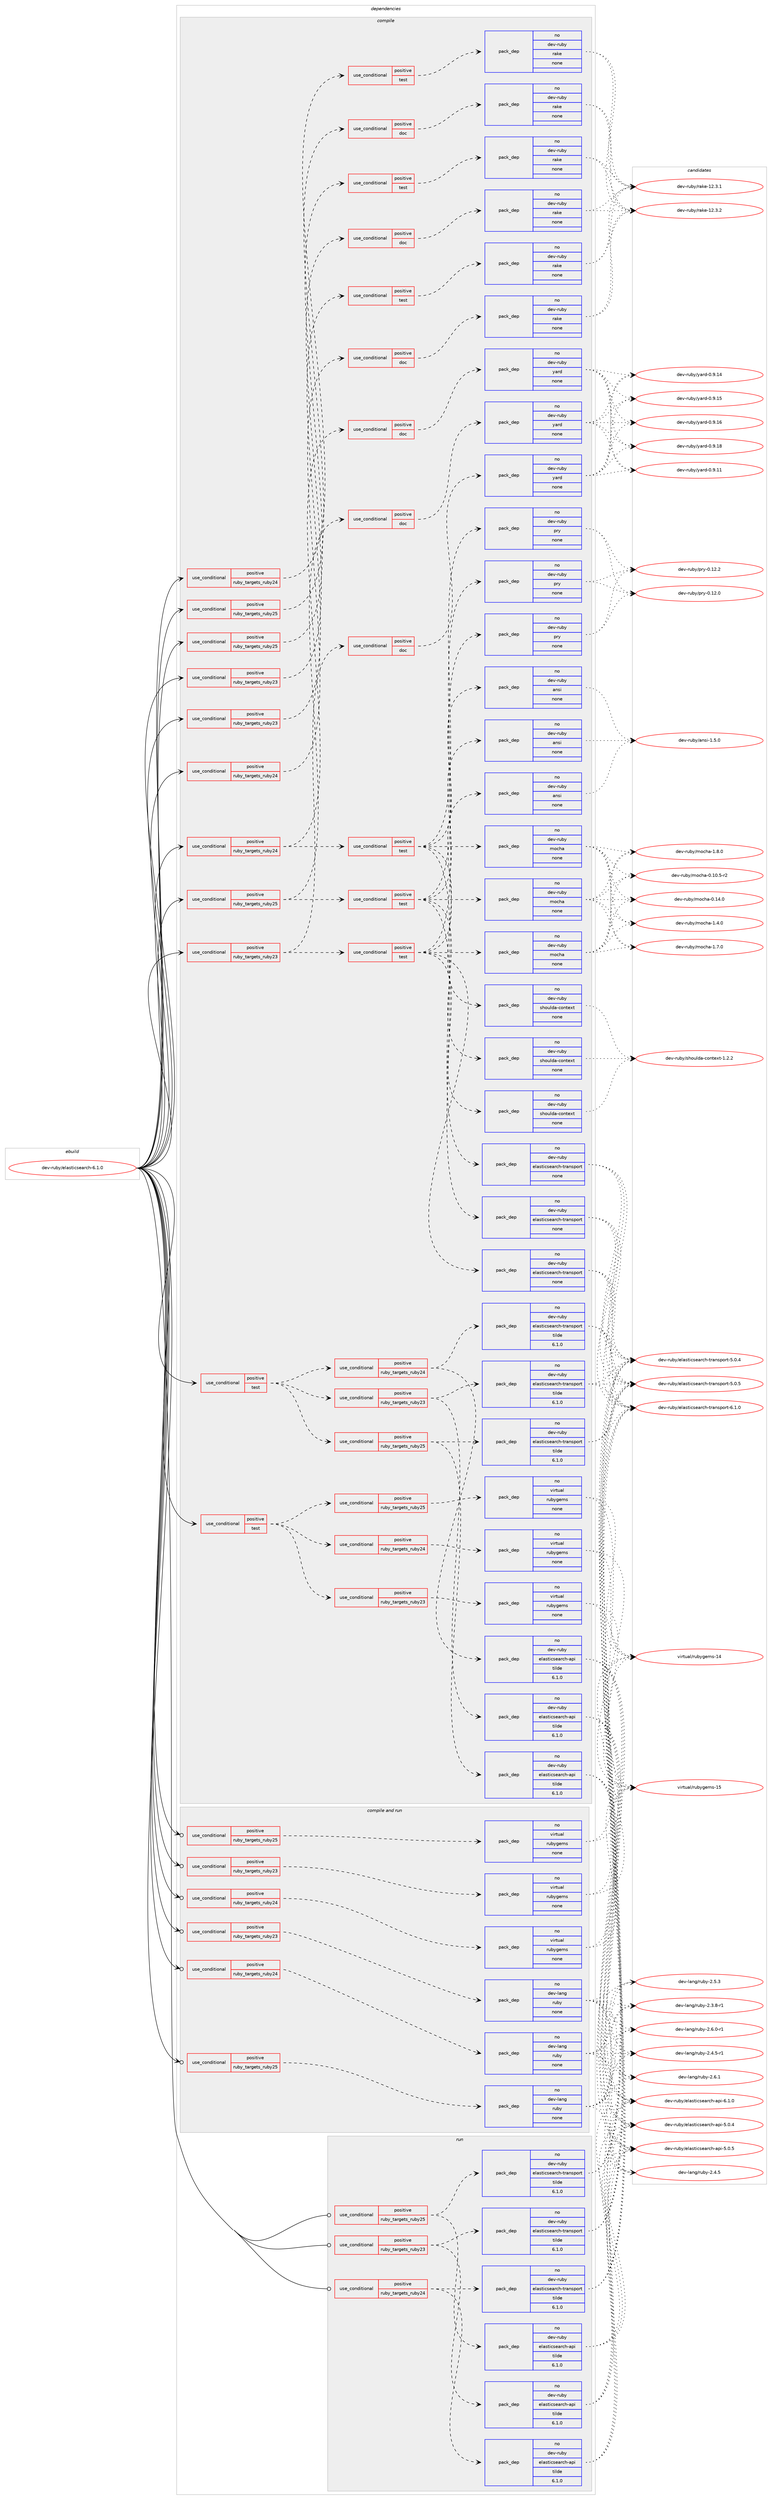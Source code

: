 digraph prolog {

# *************
# Graph options
# *************

newrank=true;
concentrate=true;
compound=true;
graph [rankdir=LR,fontname=Helvetica,fontsize=10,ranksep=1.5];#, ranksep=2.5, nodesep=0.2];
edge  [arrowhead=vee];
node  [fontname=Helvetica,fontsize=10];

# **********
# The ebuild
# **********

subgraph cluster_leftcol {
color=gray;
rank=same;
label=<<i>ebuild</i>>;
id [label="dev-ruby/elasticsearch-6.1.0", color=red, width=4, href="../dev-ruby/elasticsearch-6.1.0.svg"];
}

# ****************
# The dependencies
# ****************

subgraph cluster_midcol {
color=gray;
label=<<i>dependencies</i>>;
subgraph cluster_compile {
fillcolor="#eeeeee";
style=filled;
label=<<i>compile</i>>;
subgraph cond398785 {
dependency1491345 [label=<<TABLE BORDER="0" CELLBORDER="1" CELLSPACING="0" CELLPADDING="4"><TR><TD ROWSPAN="3" CELLPADDING="10">use_conditional</TD></TR><TR><TD>positive</TD></TR><TR><TD>ruby_targets_ruby23</TD></TR></TABLE>>, shape=none, color=red];
subgraph cond398786 {
dependency1491346 [label=<<TABLE BORDER="0" CELLBORDER="1" CELLSPACING="0" CELLPADDING="4"><TR><TD ROWSPAN="3" CELLPADDING="10">use_conditional</TD></TR><TR><TD>positive</TD></TR><TR><TD>doc</TD></TR></TABLE>>, shape=none, color=red];
subgraph pack1069116 {
dependency1491347 [label=<<TABLE BORDER="0" CELLBORDER="1" CELLSPACING="0" CELLPADDING="4" WIDTH="220"><TR><TD ROWSPAN="6" CELLPADDING="30">pack_dep</TD></TR><TR><TD WIDTH="110">no</TD></TR><TR><TD>dev-ruby</TD></TR><TR><TD>rake</TD></TR><TR><TD>none</TD></TR><TR><TD></TD></TR></TABLE>>, shape=none, color=blue];
}
dependency1491346:e -> dependency1491347:w [weight=20,style="dashed",arrowhead="vee"];
}
dependency1491345:e -> dependency1491346:w [weight=20,style="dashed",arrowhead="vee"];
}
id:e -> dependency1491345:w [weight=20,style="solid",arrowhead="vee"];
subgraph cond398787 {
dependency1491348 [label=<<TABLE BORDER="0" CELLBORDER="1" CELLSPACING="0" CELLPADDING="4"><TR><TD ROWSPAN="3" CELLPADDING="10">use_conditional</TD></TR><TR><TD>positive</TD></TR><TR><TD>ruby_targets_ruby23</TD></TR></TABLE>>, shape=none, color=red];
subgraph cond398788 {
dependency1491349 [label=<<TABLE BORDER="0" CELLBORDER="1" CELLSPACING="0" CELLPADDING="4"><TR><TD ROWSPAN="3" CELLPADDING="10">use_conditional</TD></TR><TR><TD>positive</TD></TR><TR><TD>doc</TD></TR></TABLE>>, shape=none, color=red];
subgraph pack1069117 {
dependency1491350 [label=<<TABLE BORDER="0" CELLBORDER="1" CELLSPACING="0" CELLPADDING="4" WIDTH="220"><TR><TD ROWSPAN="6" CELLPADDING="30">pack_dep</TD></TR><TR><TD WIDTH="110">no</TD></TR><TR><TD>dev-ruby</TD></TR><TR><TD>yard</TD></TR><TR><TD>none</TD></TR><TR><TD></TD></TR></TABLE>>, shape=none, color=blue];
}
dependency1491349:e -> dependency1491350:w [weight=20,style="dashed",arrowhead="vee"];
}
dependency1491348:e -> dependency1491349:w [weight=20,style="dashed",arrowhead="vee"];
subgraph cond398789 {
dependency1491351 [label=<<TABLE BORDER="0" CELLBORDER="1" CELLSPACING="0" CELLPADDING="4"><TR><TD ROWSPAN="3" CELLPADDING="10">use_conditional</TD></TR><TR><TD>positive</TD></TR><TR><TD>test</TD></TR></TABLE>>, shape=none, color=red];
subgraph pack1069118 {
dependency1491352 [label=<<TABLE BORDER="0" CELLBORDER="1" CELLSPACING="0" CELLPADDING="4" WIDTH="220"><TR><TD ROWSPAN="6" CELLPADDING="30">pack_dep</TD></TR><TR><TD WIDTH="110">no</TD></TR><TR><TD>dev-ruby</TD></TR><TR><TD>ansi</TD></TR><TR><TD>none</TD></TR><TR><TD></TD></TR></TABLE>>, shape=none, color=blue];
}
dependency1491351:e -> dependency1491352:w [weight=20,style="dashed",arrowhead="vee"];
subgraph pack1069119 {
dependency1491353 [label=<<TABLE BORDER="0" CELLBORDER="1" CELLSPACING="0" CELLPADDING="4" WIDTH="220"><TR><TD ROWSPAN="6" CELLPADDING="30">pack_dep</TD></TR><TR><TD WIDTH="110">no</TD></TR><TR><TD>dev-ruby</TD></TR><TR><TD>elasticsearch-transport</TD></TR><TR><TD>none</TD></TR><TR><TD></TD></TR></TABLE>>, shape=none, color=blue];
}
dependency1491351:e -> dependency1491353:w [weight=20,style="dashed",arrowhead="vee"];
subgraph pack1069120 {
dependency1491354 [label=<<TABLE BORDER="0" CELLBORDER="1" CELLSPACING="0" CELLPADDING="4" WIDTH="220"><TR><TD ROWSPAN="6" CELLPADDING="30">pack_dep</TD></TR><TR><TD WIDTH="110">no</TD></TR><TR><TD>dev-ruby</TD></TR><TR><TD>mocha</TD></TR><TR><TD>none</TD></TR><TR><TD></TD></TR></TABLE>>, shape=none, color=blue];
}
dependency1491351:e -> dependency1491354:w [weight=20,style="dashed",arrowhead="vee"];
subgraph pack1069121 {
dependency1491355 [label=<<TABLE BORDER="0" CELLBORDER="1" CELLSPACING="0" CELLPADDING="4" WIDTH="220"><TR><TD ROWSPAN="6" CELLPADDING="30">pack_dep</TD></TR><TR><TD WIDTH="110">no</TD></TR><TR><TD>dev-ruby</TD></TR><TR><TD>pry</TD></TR><TR><TD>none</TD></TR><TR><TD></TD></TR></TABLE>>, shape=none, color=blue];
}
dependency1491351:e -> dependency1491355:w [weight=20,style="dashed",arrowhead="vee"];
subgraph pack1069122 {
dependency1491356 [label=<<TABLE BORDER="0" CELLBORDER="1" CELLSPACING="0" CELLPADDING="4" WIDTH="220"><TR><TD ROWSPAN="6" CELLPADDING="30">pack_dep</TD></TR><TR><TD WIDTH="110">no</TD></TR><TR><TD>dev-ruby</TD></TR><TR><TD>shoulda-context</TD></TR><TR><TD>none</TD></TR><TR><TD></TD></TR></TABLE>>, shape=none, color=blue];
}
dependency1491351:e -> dependency1491356:w [weight=20,style="dashed",arrowhead="vee"];
}
dependency1491348:e -> dependency1491351:w [weight=20,style="dashed",arrowhead="vee"];
}
id:e -> dependency1491348:w [weight=20,style="solid",arrowhead="vee"];
subgraph cond398790 {
dependency1491357 [label=<<TABLE BORDER="0" CELLBORDER="1" CELLSPACING="0" CELLPADDING="4"><TR><TD ROWSPAN="3" CELLPADDING="10">use_conditional</TD></TR><TR><TD>positive</TD></TR><TR><TD>ruby_targets_ruby23</TD></TR></TABLE>>, shape=none, color=red];
subgraph cond398791 {
dependency1491358 [label=<<TABLE BORDER="0" CELLBORDER="1" CELLSPACING="0" CELLPADDING="4"><TR><TD ROWSPAN="3" CELLPADDING="10">use_conditional</TD></TR><TR><TD>positive</TD></TR><TR><TD>test</TD></TR></TABLE>>, shape=none, color=red];
subgraph pack1069123 {
dependency1491359 [label=<<TABLE BORDER="0" CELLBORDER="1" CELLSPACING="0" CELLPADDING="4" WIDTH="220"><TR><TD ROWSPAN="6" CELLPADDING="30">pack_dep</TD></TR><TR><TD WIDTH="110">no</TD></TR><TR><TD>dev-ruby</TD></TR><TR><TD>rake</TD></TR><TR><TD>none</TD></TR><TR><TD></TD></TR></TABLE>>, shape=none, color=blue];
}
dependency1491358:e -> dependency1491359:w [weight=20,style="dashed",arrowhead="vee"];
}
dependency1491357:e -> dependency1491358:w [weight=20,style="dashed",arrowhead="vee"];
}
id:e -> dependency1491357:w [weight=20,style="solid",arrowhead="vee"];
subgraph cond398792 {
dependency1491360 [label=<<TABLE BORDER="0" CELLBORDER="1" CELLSPACING="0" CELLPADDING="4"><TR><TD ROWSPAN="3" CELLPADDING="10">use_conditional</TD></TR><TR><TD>positive</TD></TR><TR><TD>ruby_targets_ruby24</TD></TR></TABLE>>, shape=none, color=red];
subgraph cond398793 {
dependency1491361 [label=<<TABLE BORDER="0" CELLBORDER="1" CELLSPACING="0" CELLPADDING="4"><TR><TD ROWSPAN="3" CELLPADDING="10">use_conditional</TD></TR><TR><TD>positive</TD></TR><TR><TD>doc</TD></TR></TABLE>>, shape=none, color=red];
subgraph pack1069124 {
dependency1491362 [label=<<TABLE BORDER="0" CELLBORDER="1" CELLSPACING="0" CELLPADDING="4" WIDTH="220"><TR><TD ROWSPAN="6" CELLPADDING="30">pack_dep</TD></TR><TR><TD WIDTH="110">no</TD></TR><TR><TD>dev-ruby</TD></TR><TR><TD>rake</TD></TR><TR><TD>none</TD></TR><TR><TD></TD></TR></TABLE>>, shape=none, color=blue];
}
dependency1491361:e -> dependency1491362:w [weight=20,style="dashed",arrowhead="vee"];
}
dependency1491360:e -> dependency1491361:w [weight=20,style="dashed",arrowhead="vee"];
}
id:e -> dependency1491360:w [weight=20,style="solid",arrowhead="vee"];
subgraph cond398794 {
dependency1491363 [label=<<TABLE BORDER="0" CELLBORDER="1" CELLSPACING="0" CELLPADDING="4"><TR><TD ROWSPAN="3" CELLPADDING="10">use_conditional</TD></TR><TR><TD>positive</TD></TR><TR><TD>ruby_targets_ruby24</TD></TR></TABLE>>, shape=none, color=red];
subgraph cond398795 {
dependency1491364 [label=<<TABLE BORDER="0" CELLBORDER="1" CELLSPACING="0" CELLPADDING="4"><TR><TD ROWSPAN="3" CELLPADDING="10">use_conditional</TD></TR><TR><TD>positive</TD></TR><TR><TD>doc</TD></TR></TABLE>>, shape=none, color=red];
subgraph pack1069125 {
dependency1491365 [label=<<TABLE BORDER="0" CELLBORDER="1" CELLSPACING="0" CELLPADDING="4" WIDTH="220"><TR><TD ROWSPAN="6" CELLPADDING="30">pack_dep</TD></TR><TR><TD WIDTH="110">no</TD></TR><TR><TD>dev-ruby</TD></TR><TR><TD>yard</TD></TR><TR><TD>none</TD></TR><TR><TD></TD></TR></TABLE>>, shape=none, color=blue];
}
dependency1491364:e -> dependency1491365:w [weight=20,style="dashed",arrowhead="vee"];
}
dependency1491363:e -> dependency1491364:w [weight=20,style="dashed",arrowhead="vee"];
subgraph cond398796 {
dependency1491366 [label=<<TABLE BORDER="0" CELLBORDER="1" CELLSPACING="0" CELLPADDING="4"><TR><TD ROWSPAN="3" CELLPADDING="10">use_conditional</TD></TR><TR><TD>positive</TD></TR><TR><TD>test</TD></TR></TABLE>>, shape=none, color=red];
subgraph pack1069126 {
dependency1491367 [label=<<TABLE BORDER="0" CELLBORDER="1" CELLSPACING="0" CELLPADDING="4" WIDTH="220"><TR><TD ROWSPAN="6" CELLPADDING="30">pack_dep</TD></TR><TR><TD WIDTH="110">no</TD></TR><TR><TD>dev-ruby</TD></TR><TR><TD>ansi</TD></TR><TR><TD>none</TD></TR><TR><TD></TD></TR></TABLE>>, shape=none, color=blue];
}
dependency1491366:e -> dependency1491367:w [weight=20,style="dashed",arrowhead="vee"];
subgraph pack1069127 {
dependency1491368 [label=<<TABLE BORDER="0" CELLBORDER="1" CELLSPACING="0" CELLPADDING="4" WIDTH="220"><TR><TD ROWSPAN="6" CELLPADDING="30">pack_dep</TD></TR><TR><TD WIDTH="110">no</TD></TR><TR><TD>dev-ruby</TD></TR><TR><TD>elasticsearch-transport</TD></TR><TR><TD>none</TD></TR><TR><TD></TD></TR></TABLE>>, shape=none, color=blue];
}
dependency1491366:e -> dependency1491368:w [weight=20,style="dashed",arrowhead="vee"];
subgraph pack1069128 {
dependency1491369 [label=<<TABLE BORDER="0" CELLBORDER="1" CELLSPACING="0" CELLPADDING="4" WIDTH="220"><TR><TD ROWSPAN="6" CELLPADDING="30">pack_dep</TD></TR><TR><TD WIDTH="110">no</TD></TR><TR><TD>dev-ruby</TD></TR><TR><TD>mocha</TD></TR><TR><TD>none</TD></TR><TR><TD></TD></TR></TABLE>>, shape=none, color=blue];
}
dependency1491366:e -> dependency1491369:w [weight=20,style="dashed",arrowhead="vee"];
subgraph pack1069129 {
dependency1491370 [label=<<TABLE BORDER="0" CELLBORDER="1" CELLSPACING="0" CELLPADDING="4" WIDTH="220"><TR><TD ROWSPAN="6" CELLPADDING="30">pack_dep</TD></TR><TR><TD WIDTH="110">no</TD></TR><TR><TD>dev-ruby</TD></TR><TR><TD>pry</TD></TR><TR><TD>none</TD></TR><TR><TD></TD></TR></TABLE>>, shape=none, color=blue];
}
dependency1491366:e -> dependency1491370:w [weight=20,style="dashed",arrowhead="vee"];
subgraph pack1069130 {
dependency1491371 [label=<<TABLE BORDER="0" CELLBORDER="1" CELLSPACING="0" CELLPADDING="4" WIDTH="220"><TR><TD ROWSPAN="6" CELLPADDING="30">pack_dep</TD></TR><TR><TD WIDTH="110">no</TD></TR><TR><TD>dev-ruby</TD></TR><TR><TD>shoulda-context</TD></TR><TR><TD>none</TD></TR><TR><TD></TD></TR></TABLE>>, shape=none, color=blue];
}
dependency1491366:e -> dependency1491371:w [weight=20,style="dashed",arrowhead="vee"];
}
dependency1491363:e -> dependency1491366:w [weight=20,style="dashed",arrowhead="vee"];
}
id:e -> dependency1491363:w [weight=20,style="solid",arrowhead="vee"];
subgraph cond398797 {
dependency1491372 [label=<<TABLE BORDER="0" CELLBORDER="1" CELLSPACING="0" CELLPADDING="4"><TR><TD ROWSPAN="3" CELLPADDING="10">use_conditional</TD></TR><TR><TD>positive</TD></TR><TR><TD>ruby_targets_ruby24</TD></TR></TABLE>>, shape=none, color=red];
subgraph cond398798 {
dependency1491373 [label=<<TABLE BORDER="0" CELLBORDER="1" CELLSPACING="0" CELLPADDING="4"><TR><TD ROWSPAN="3" CELLPADDING="10">use_conditional</TD></TR><TR><TD>positive</TD></TR><TR><TD>test</TD></TR></TABLE>>, shape=none, color=red];
subgraph pack1069131 {
dependency1491374 [label=<<TABLE BORDER="0" CELLBORDER="1" CELLSPACING="0" CELLPADDING="4" WIDTH="220"><TR><TD ROWSPAN="6" CELLPADDING="30">pack_dep</TD></TR><TR><TD WIDTH="110">no</TD></TR><TR><TD>dev-ruby</TD></TR><TR><TD>rake</TD></TR><TR><TD>none</TD></TR><TR><TD></TD></TR></TABLE>>, shape=none, color=blue];
}
dependency1491373:e -> dependency1491374:w [weight=20,style="dashed",arrowhead="vee"];
}
dependency1491372:e -> dependency1491373:w [weight=20,style="dashed",arrowhead="vee"];
}
id:e -> dependency1491372:w [weight=20,style="solid",arrowhead="vee"];
subgraph cond398799 {
dependency1491375 [label=<<TABLE BORDER="0" CELLBORDER="1" CELLSPACING="0" CELLPADDING="4"><TR><TD ROWSPAN="3" CELLPADDING="10">use_conditional</TD></TR><TR><TD>positive</TD></TR><TR><TD>ruby_targets_ruby25</TD></TR></TABLE>>, shape=none, color=red];
subgraph cond398800 {
dependency1491376 [label=<<TABLE BORDER="0" CELLBORDER="1" CELLSPACING="0" CELLPADDING="4"><TR><TD ROWSPAN="3" CELLPADDING="10">use_conditional</TD></TR><TR><TD>positive</TD></TR><TR><TD>doc</TD></TR></TABLE>>, shape=none, color=red];
subgraph pack1069132 {
dependency1491377 [label=<<TABLE BORDER="0" CELLBORDER="1" CELLSPACING="0" CELLPADDING="4" WIDTH="220"><TR><TD ROWSPAN="6" CELLPADDING="30">pack_dep</TD></TR><TR><TD WIDTH="110">no</TD></TR><TR><TD>dev-ruby</TD></TR><TR><TD>rake</TD></TR><TR><TD>none</TD></TR><TR><TD></TD></TR></TABLE>>, shape=none, color=blue];
}
dependency1491376:e -> dependency1491377:w [weight=20,style="dashed",arrowhead="vee"];
}
dependency1491375:e -> dependency1491376:w [weight=20,style="dashed",arrowhead="vee"];
}
id:e -> dependency1491375:w [weight=20,style="solid",arrowhead="vee"];
subgraph cond398801 {
dependency1491378 [label=<<TABLE BORDER="0" CELLBORDER="1" CELLSPACING="0" CELLPADDING="4"><TR><TD ROWSPAN="3" CELLPADDING="10">use_conditional</TD></TR><TR><TD>positive</TD></TR><TR><TD>ruby_targets_ruby25</TD></TR></TABLE>>, shape=none, color=red];
subgraph cond398802 {
dependency1491379 [label=<<TABLE BORDER="0" CELLBORDER="1" CELLSPACING="0" CELLPADDING="4"><TR><TD ROWSPAN="3" CELLPADDING="10">use_conditional</TD></TR><TR><TD>positive</TD></TR><TR><TD>doc</TD></TR></TABLE>>, shape=none, color=red];
subgraph pack1069133 {
dependency1491380 [label=<<TABLE BORDER="0" CELLBORDER="1" CELLSPACING="0" CELLPADDING="4" WIDTH="220"><TR><TD ROWSPAN="6" CELLPADDING="30">pack_dep</TD></TR><TR><TD WIDTH="110">no</TD></TR><TR><TD>dev-ruby</TD></TR><TR><TD>yard</TD></TR><TR><TD>none</TD></TR><TR><TD></TD></TR></TABLE>>, shape=none, color=blue];
}
dependency1491379:e -> dependency1491380:w [weight=20,style="dashed",arrowhead="vee"];
}
dependency1491378:e -> dependency1491379:w [weight=20,style="dashed",arrowhead="vee"];
subgraph cond398803 {
dependency1491381 [label=<<TABLE BORDER="0" CELLBORDER="1" CELLSPACING="0" CELLPADDING="4"><TR><TD ROWSPAN="3" CELLPADDING="10">use_conditional</TD></TR><TR><TD>positive</TD></TR><TR><TD>test</TD></TR></TABLE>>, shape=none, color=red];
subgraph pack1069134 {
dependency1491382 [label=<<TABLE BORDER="0" CELLBORDER="1" CELLSPACING="0" CELLPADDING="4" WIDTH="220"><TR><TD ROWSPAN="6" CELLPADDING="30">pack_dep</TD></TR><TR><TD WIDTH="110">no</TD></TR><TR><TD>dev-ruby</TD></TR><TR><TD>ansi</TD></TR><TR><TD>none</TD></TR><TR><TD></TD></TR></TABLE>>, shape=none, color=blue];
}
dependency1491381:e -> dependency1491382:w [weight=20,style="dashed",arrowhead="vee"];
subgraph pack1069135 {
dependency1491383 [label=<<TABLE BORDER="0" CELLBORDER="1" CELLSPACING="0" CELLPADDING="4" WIDTH="220"><TR><TD ROWSPAN="6" CELLPADDING="30">pack_dep</TD></TR><TR><TD WIDTH="110">no</TD></TR><TR><TD>dev-ruby</TD></TR><TR><TD>elasticsearch-transport</TD></TR><TR><TD>none</TD></TR><TR><TD></TD></TR></TABLE>>, shape=none, color=blue];
}
dependency1491381:e -> dependency1491383:w [weight=20,style="dashed",arrowhead="vee"];
subgraph pack1069136 {
dependency1491384 [label=<<TABLE BORDER="0" CELLBORDER="1" CELLSPACING="0" CELLPADDING="4" WIDTH="220"><TR><TD ROWSPAN="6" CELLPADDING="30">pack_dep</TD></TR><TR><TD WIDTH="110">no</TD></TR><TR><TD>dev-ruby</TD></TR><TR><TD>mocha</TD></TR><TR><TD>none</TD></TR><TR><TD></TD></TR></TABLE>>, shape=none, color=blue];
}
dependency1491381:e -> dependency1491384:w [weight=20,style="dashed",arrowhead="vee"];
subgraph pack1069137 {
dependency1491385 [label=<<TABLE BORDER="0" CELLBORDER="1" CELLSPACING="0" CELLPADDING="4" WIDTH="220"><TR><TD ROWSPAN="6" CELLPADDING="30">pack_dep</TD></TR><TR><TD WIDTH="110">no</TD></TR><TR><TD>dev-ruby</TD></TR><TR><TD>pry</TD></TR><TR><TD>none</TD></TR><TR><TD></TD></TR></TABLE>>, shape=none, color=blue];
}
dependency1491381:e -> dependency1491385:w [weight=20,style="dashed",arrowhead="vee"];
subgraph pack1069138 {
dependency1491386 [label=<<TABLE BORDER="0" CELLBORDER="1" CELLSPACING="0" CELLPADDING="4" WIDTH="220"><TR><TD ROWSPAN="6" CELLPADDING="30">pack_dep</TD></TR><TR><TD WIDTH="110">no</TD></TR><TR><TD>dev-ruby</TD></TR><TR><TD>shoulda-context</TD></TR><TR><TD>none</TD></TR><TR><TD></TD></TR></TABLE>>, shape=none, color=blue];
}
dependency1491381:e -> dependency1491386:w [weight=20,style="dashed",arrowhead="vee"];
}
dependency1491378:e -> dependency1491381:w [weight=20,style="dashed",arrowhead="vee"];
}
id:e -> dependency1491378:w [weight=20,style="solid",arrowhead="vee"];
subgraph cond398804 {
dependency1491387 [label=<<TABLE BORDER="0" CELLBORDER="1" CELLSPACING="0" CELLPADDING="4"><TR><TD ROWSPAN="3" CELLPADDING="10">use_conditional</TD></TR><TR><TD>positive</TD></TR><TR><TD>ruby_targets_ruby25</TD></TR></TABLE>>, shape=none, color=red];
subgraph cond398805 {
dependency1491388 [label=<<TABLE BORDER="0" CELLBORDER="1" CELLSPACING="0" CELLPADDING="4"><TR><TD ROWSPAN="3" CELLPADDING="10">use_conditional</TD></TR><TR><TD>positive</TD></TR><TR><TD>test</TD></TR></TABLE>>, shape=none, color=red];
subgraph pack1069139 {
dependency1491389 [label=<<TABLE BORDER="0" CELLBORDER="1" CELLSPACING="0" CELLPADDING="4" WIDTH="220"><TR><TD ROWSPAN="6" CELLPADDING="30">pack_dep</TD></TR><TR><TD WIDTH="110">no</TD></TR><TR><TD>dev-ruby</TD></TR><TR><TD>rake</TD></TR><TR><TD>none</TD></TR><TR><TD></TD></TR></TABLE>>, shape=none, color=blue];
}
dependency1491388:e -> dependency1491389:w [weight=20,style="dashed",arrowhead="vee"];
}
dependency1491387:e -> dependency1491388:w [weight=20,style="dashed",arrowhead="vee"];
}
id:e -> dependency1491387:w [weight=20,style="solid",arrowhead="vee"];
subgraph cond398806 {
dependency1491390 [label=<<TABLE BORDER="0" CELLBORDER="1" CELLSPACING="0" CELLPADDING="4"><TR><TD ROWSPAN="3" CELLPADDING="10">use_conditional</TD></TR><TR><TD>positive</TD></TR><TR><TD>test</TD></TR></TABLE>>, shape=none, color=red];
subgraph cond398807 {
dependency1491391 [label=<<TABLE BORDER="0" CELLBORDER="1" CELLSPACING="0" CELLPADDING="4"><TR><TD ROWSPAN="3" CELLPADDING="10">use_conditional</TD></TR><TR><TD>positive</TD></TR><TR><TD>ruby_targets_ruby23</TD></TR></TABLE>>, shape=none, color=red];
subgraph pack1069140 {
dependency1491392 [label=<<TABLE BORDER="0" CELLBORDER="1" CELLSPACING="0" CELLPADDING="4" WIDTH="220"><TR><TD ROWSPAN="6" CELLPADDING="30">pack_dep</TD></TR><TR><TD WIDTH="110">no</TD></TR><TR><TD>dev-ruby</TD></TR><TR><TD>elasticsearch-api</TD></TR><TR><TD>tilde</TD></TR><TR><TD>6.1.0</TD></TR></TABLE>>, shape=none, color=blue];
}
dependency1491391:e -> dependency1491392:w [weight=20,style="dashed",arrowhead="vee"];
subgraph pack1069141 {
dependency1491393 [label=<<TABLE BORDER="0" CELLBORDER="1" CELLSPACING="0" CELLPADDING="4" WIDTH="220"><TR><TD ROWSPAN="6" CELLPADDING="30">pack_dep</TD></TR><TR><TD WIDTH="110">no</TD></TR><TR><TD>dev-ruby</TD></TR><TR><TD>elasticsearch-transport</TD></TR><TR><TD>tilde</TD></TR><TR><TD>6.1.0</TD></TR></TABLE>>, shape=none, color=blue];
}
dependency1491391:e -> dependency1491393:w [weight=20,style="dashed",arrowhead="vee"];
}
dependency1491390:e -> dependency1491391:w [weight=20,style="dashed",arrowhead="vee"];
subgraph cond398808 {
dependency1491394 [label=<<TABLE BORDER="0" CELLBORDER="1" CELLSPACING="0" CELLPADDING="4"><TR><TD ROWSPAN="3" CELLPADDING="10">use_conditional</TD></TR><TR><TD>positive</TD></TR><TR><TD>ruby_targets_ruby24</TD></TR></TABLE>>, shape=none, color=red];
subgraph pack1069142 {
dependency1491395 [label=<<TABLE BORDER="0" CELLBORDER="1" CELLSPACING="0" CELLPADDING="4" WIDTH="220"><TR><TD ROWSPAN="6" CELLPADDING="30">pack_dep</TD></TR><TR><TD WIDTH="110">no</TD></TR><TR><TD>dev-ruby</TD></TR><TR><TD>elasticsearch-api</TD></TR><TR><TD>tilde</TD></TR><TR><TD>6.1.0</TD></TR></TABLE>>, shape=none, color=blue];
}
dependency1491394:e -> dependency1491395:w [weight=20,style="dashed",arrowhead="vee"];
subgraph pack1069143 {
dependency1491396 [label=<<TABLE BORDER="0" CELLBORDER="1" CELLSPACING="0" CELLPADDING="4" WIDTH="220"><TR><TD ROWSPAN="6" CELLPADDING="30">pack_dep</TD></TR><TR><TD WIDTH="110">no</TD></TR><TR><TD>dev-ruby</TD></TR><TR><TD>elasticsearch-transport</TD></TR><TR><TD>tilde</TD></TR><TR><TD>6.1.0</TD></TR></TABLE>>, shape=none, color=blue];
}
dependency1491394:e -> dependency1491396:w [weight=20,style="dashed",arrowhead="vee"];
}
dependency1491390:e -> dependency1491394:w [weight=20,style="dashed",arrowhead="vee"];
subgraph cond398809 {
dependency1491397 [label=<<TABLE BORDER="0" CELLBORDER="1" CELLSPACING="0" CELLPADDING="4"><TR><TD ROWSPAN="3" CELLPADDING="10">use_conditional</TD></TR><TR><TD>positive</TD></TR><TR><TD>ruby_targets_ruby25</TD></TR></TABLE>>, shape=none, color=red];
subgraph pack1069144 {
dependency1491398 [label=<<TABLE BORDER="0" CELLBORDER="1" CELLSPACING="0" CELLPADDING="4" WIDTH="220"><TR><TD ROWSPAN="6" CELLPADDING="30">pack_dep</TD></TR><TR><TD WIDTH="110">no</TD></TR><TR><TD>dev-ruby</TD></TR><TR><TD>elasticsearch-api</TD></TR><TR><TD>tilde</TD></TR><TR><TD>6.1.0</TD></TR></TABLE>>, shape=none, color=blue];
}
dependency1491397:e -> dependency1491398:w [weight=20,style="dashed",arrowhead="vee"];
subgraph pack1069145 {
dependency1491399 [label=<<TABLE BORDER="0" CELLBORDER="1" CELLSPACING="0" CELLPADDING="4" WIDTH="220"><TR><TD ROWSPAN="6" CELLPADDING="30">pack_dep</TD></TR><TR><TD WIDTH="110">no</TD></TR><TR><TD>dev-ruby</TD></TR><TR><TD>elasticsearch-transport</TD></TR><TR><TD>tilde</TD></TR><TR><TD>6.1.0</TD></TR></TABLE>>, shape=none, color=blue];
}
dependency1491397:e -> dependency1491399:w [weight=20,style="dashed",arrowhead="vee"];
}
dependency1491390:e -> dependency1491397:w [weight=20,style="dashed",arrowhead="vee"];
}
id:e -> dependency1491390:w [weight=20,style="solid",arrowhead="vee"];
subgraph cond398810 {
dependency1491400 [label=<<TABLE BORDER="0" CELLBORDER="1" CELLSPACING="0" CELLPADDING="4"><TR><TD ROWSPAN="3" CELLPADDING="10">use_conditional</TD></TR><TR><TD>positive</TD></TR><TR><TD>test</TD></TR></TABLE>>, shape=none, color=red];
subgraph cond398811 {
dependency1491401 [label=<<TABLE BORDER="0" CELLBORDER="1" CELLSPACING="0" CELLPADDING="4"><TR><TD ROWSPAN="3" CELLPADDING="10">use_conditional</TD></TR><TR><TD>positive</TD></TR><TR><TD>ruby_targets_ruby23</TD></TR></TABLE>>, shape=none, color=red];
subgraph pack1069146 {
dependency1491402 [label=<<TABLE BORDER="0" CELLBORDER="1" CELLSPACING="0" CELLPADDING="4" WIDTH="220"><TR><TD ROWSPAN="6" CELLPADDING="30">pack_dep</TD></TR><TR><TD WIDTH="110">no</TD></TR><TR><TD>virtual</TD></TR><TR><TD>rubygems</TD></TR><TR><TD>none</TD></TR><TR><TD></TD></TR></TABLE>>, shape=none, color=blue];
}
dependency1491401:e -> dependency1491402:w [weight=20,style="dashed",arrowhead="vee"];
}
dependency1491400:e -> dependency1491401:w [weight=20,style="dashed",arrowhead="vee"];
subgraph cond398812 {
dependency1491403 [label=<<TABLE BORDER="0" CELLBORDER="1" CELLSPACING="0" CELLPADDING="4"><TR><TD ROWSPAN="3" CELLPADDING="10">use_conditional</TD></TR><TR><TD>positive</TD></TR><TR><TD>ruby_targets_ruby24</TD></TR></TABLE>>, shape=none, color=red];
subgraph pack1069147 {
dependency1491404 [label=<<TABLE BORDER="0" CELLBORDER="1" CELLSPACING="0" CELLPADDING="4" WIDTH="220"><TR><TD ROWSPAN="6" CELLPADDING="30">pack_dep</TD></TR><TR><TD WIDTH="110">no</TD></TR><TR><TD>virtual</TD></TR><TR><TD>rubygems</TD></TR><TR><TD>none</TD></TR><TR><TD></TD></TR></TABLE>>, shape=none, color=blue];
}
dependency1491403:e -> dependency1491404:w [weight=20,style="dashed",arrowhead="vee"];
}
dependency1491400:e -> dependency1491403:w [weight=20,style="dashed",arrowhead="vee"];
subgraph cond398813 {
dependency1491405 [label=<<TABLE BORDER="0" CELLBORDER="1" CELLSPACING="0" CELLPADDING="4"><TR><TD ROWSPAN="3" CELLPADDING="10">use_conditional</TD></TR><TR><TD>positive</TD></TR><TR><TD>ruby_targets_ruby25</TD></TR></TABLE>>, shape=none, color=red];
subgraph pack1069148 {
dependency1491406 [label=<<TABLE BORDER="0" CELLBORDER="1" CELLSPACING="0" CELLPADDING="4" WIDTH="220"><TR><TD ROWSPAN="6" CELLPADDING="30">pack_dep</TD></TR><TR><TD WIDTH="110">no</TD></TR><TR><TD>virtual</TD></TR><TR><TD>rubygems</TD></TR><TR><TD>none</TD></TR><TR><TD></TD></TR></TABLE>>, shape=none, color=blue];
}
dependency1491405:e -> dependency1491406:w [weight=20,style="dashed",arrowhead="vee"];
}
dependency1491400:e -> dependency1491405:w [weight=20,style="dashed",arrowhead="vee"];
}
id:e -> dependency1491400:w [weight=20,style="solid",arrowhead="vee"];
}
subgraph cluster_compileandrun {
fillcolor="#eeeeee";
style=filled;
label=<<i>compile and run</i>>;
subgraph cond398814 {
dependency1491407 [label=<<TABLE BORDER="0" CELLBORDER="1" CELLSPACING="0" CELLPADDING="4"><TR><TD ROWSPAN="3" CELLPADDING="10">use_conditional</TD></TR><TR><TD>positive</TD></TR><TR><TD>ruby_targets_ruby23</TD></TR></TABLE>>, shape=none, color=red];
subgraph pack1069149 {
dependency1491408 [label=<<TABLE BORDER="0" CELLBORDER="1" CELLSPACING="0" CELLPADDING="4" WIDTH="220"><TR><TD ROWSPAN="6" CELLPADDING="30">pack_dep</TD></TR><TR><TD WIDTH="110">no</TD></TR><TR><TD>dev-lang</TD></TR><TR><TD>ruby</TD></TR><TR><TD>none</TD></TR><TR><TD></TD></TR></TABLE>>, shape=none, color=blue];
}
dependency1491407:e -> dependency1491408:w [weight=20,style="dashed",arrowhead="vee"];
}
id:e -> dependency1491407:w [weight=20,style="solid",arrowhead="odotvee"];
subgraph cond398815 {
dependency1491409 [label=<<TABLE BORDER="0" CELLBORDER="1" CELLSPACING="0" CELLPADDING="4"><TR><TD ROWSPAN="3" CELLPADDING="10">use_conditional</TD></TR><TR><TD>positive</TD></TR><TR><TD>ruby_targets_ruby23</TD></TR></TABLE>>, shape=none, color=red];
subgraph pack1069150 {
dependency1491410 [label=<<TABLE BORDER="0" CELLBORDER="1" CELLSPACING="0" CELLPADDING="4" WIDTH="220"><TR><TD ROWSPAN="6" CELLPADDING="30">pack_dep</TD></TR><TR><TD WIDTH="110">no</TD></TR><TR><TD>virtual</TD></TR><TR><TD>rubygems</TD></TR><TR><TD>none</TD></TR><TR><TD></TD></TR></TABLE>>, shape=none, color=blue];
}
dependency1491409:e -> dependency1491410:w [weight=20,style="dashed",arrowhead="vee"];
}
id:e -> dependency1491409:w [weight=20,style="solid",arrowhead="odotvee"];
subgraph cond398816 {
dependency1491411 [label=<<TABLE BORDER="0" CELLBORDER="1" CELLSPACING="0" CELLPADDING="4"><TR><TD ROWSPAN="3" CELLPADDING="10">use_conditional</TD></TR><TR><TD>positive</TD></TR><TR><TD>ruby_targets_ruby24</TD></TR></TABLE>>, shape=none, color=red];
subgraph pack1069151 {
dependency1491412 [label=<<TABLE BORDER="0" CELLBORDER="1" CELLSPACING="0" CELLPADDING="4" WIDTH="220"><TR><TD ROWSPAN="6" CELLPADDING="30">pack_dep</TD></TR><TR><TD WIDTH="110">no</TD></TR><TR><TD>dev-lang</TD></TR><TR><TD>ruby</TD></TR><TR><TD>none</TD></TR><TR><TD></TD></TR></TABLE>>, shape=none, color=blue];
}
dependency1491411:e -> dependency1491412:w [weight=20,style="dashed",arrowhead="vee"];
}
id:e -> dependency1491411:w [weight=20,style="solid",arrowhead="odotvee"];
subgraph cond398817 {
dependency1491413 [label=<<TABLE BORDER="0" CELLBORDER="1" CELLSPACING="0" CELLPADDING="4"><TR><TD ROWSPAN="3" CELLPADDING="10">use_conditional</TD></TR><TR><TD>positive</TD></TR><TR><TD>ruby_targets_ruby24</TD></TR></TABLE>>, shape=none, color=red];
subgraph pack1069152 {
dependency1491414 [label=<<TABLE BORDER="0" CELLBORDER="1" CELLSPACING="0" CELLPADDING="4" WIDTH="220"><TR><TD ROWSPAN="6" CELLPADDING="30">pack_dep</TD></TR><TR><TD WIDTH="110">no</TD></TR><TR><TD>virtual</TD></TR><TR><TD>rubygems</TD></TR><TR><TD>none</TD></TR><TR><TD></TD></TR></TABLE>>, shape=none, color=blue];
}
dependency1491413:e -> dependency1491414:w [weight=20,style="dashed",arrowhead="vee"];
}
id:e -> dependency1491413:w [weight=20,style="solid",arrowhead="odotvee"];
subgraph cond398818 {
dependency1491415 [label=<<TABLE BORDER="0" CELLBORDER="1" CELLSPACING="0" CELLPADDING="4"><TR><TD ROWSPAN="3" CELLPADDING="10">use_conditional</TD></TR><TR><TD>positive</TD></TR><TR><TD>ruby_targets_ruby25</TD></TR></TABLE>>, shape=none, color=red];
subgraph pack1069153 {
dependency1491416 [label=<<TABLE BORDER="0" CELLBORDER="1" CELLSPACING="0" CELLPADDING="4" WIDTH="220"><TR><TD ROWSPAN="6" CELLPADDING="30">pack_dep</TD></TR><TR><TD WIDTH="110">no</TD></TR><TR><TD>dev-lang</TD></TR><TR><TD>ruby</TD></TR><TR><TD>none</TD></TR><TR><TD></TD></TR></TABLE>>, shape=none, color=blue];
}
dependency1491415:e -> dependency1491416:w [weight=20,style="dashed",arrowhead="vee"];
}
id:e -> dependency1491415:w [weight=20,style="solid",arrowhead="odotvee"];
subgraph cond398819 {
dependency1491417 [label=<<TABLE BORDER="0" CELLBORDER="1" CELLSPACING="0" CELLPADDING="4"><TR><TD ROWSPAN="3" CELLPADDING="10">use_conditional</TD></TR><TR><TD>positive</TD></TR><TR><TD>ruby_targets_ruby25</TD></TR></TABLE>>, shape=none, color=red];
subgraph pack1069154 {
dependency1491418 [label=<<TABLE BORDER="0" CELLBORDER="1" CELLSPACING="0" CELLPADDING="4" WIDTH="220"><TR><TD ROWSPAN="6" CELLPADDING="30">pack_dep</TD></TR><TR><TD WIDTH="110">no</TD></TR><TR><TD>virtual</TD></TR><TR><TD>rubygems</TD></TR><TR><TD>none</TD></TR><TR><TD></TD></TR></TABLE>>, shape=none, color=blue];
}
dependency1491417:e -> dependency1491418:w [weight=20,style="dashed",arrowhead="vee"];
}
id:e -> dependency1491417:w [weight=20,style="solid",arrowhead="odotvee"];
}
subgraph cluster_run {
fillcolor="#eeeeee";
style=filled;
label=<<i>run</i>>;
subgraph cond398820 {
dependency1491419 [label=<<TABLE BORDER="0" CELLBORDER="1" CELLSPACING="0" CELLPADDING="4"><TR><TD ROWSPAN="3" CELLPADDING="10">use_conditional</TD></TR><TR><TD>positive</TD></TR><TR><TD>ruby_targets_ruby23</TD></TR></TABLE>>, shape=none, color=red];
subgraph pack1069155 {
dependency1491420 [label=<<TABLE BORDER="0" CELLBORDER="1" CELLSPACING="0" CELLPADDING="4" WIDTH="220"><TR><TD ROWSPAN="6" CELLPADDING="30">pack_dep</TD></TR><TR><TD WIDTH="110">no</TD></TR><TR><TD>dev-ruby</TD></TR><TR><TD>elasticsearch-api</TD></TR><TR><TD>tilde</TD></TR><TR><TD>6.1.0</TD></TR></TABLE>>, shape=none, color=blue];
}
dependency1491419:e -> dependency1491420:w [weight=20,style="dashed",arrowhead="vee"];
subgraph pack1069156 {
dependency1491421 [label=<<TABLE BORDER="0" CELLBORDER="1" CELLSPACING="0" CELLPADDING="4" WIDTH="220"><TR><TD ROWSPAN="6" CELLPADDING="30">pack_dep</TD></TR><TR><TD WIDTH="110">no</TD></TR><TR><TD>dev-ruby</TD></TR><TR><TD>elasticsearch-transport</TD></TR><TR><TD>tilde</TD></TR><TR><TD>6.1.0</TD></TR></TABLE>>, shape=none, color=blue];
}
dependency1491419:e -> dependency1491421:w [weight=20,style="dashed",arrowhead="vee"];
}
id:e -> dependency1491419:w [weight=20,style="solid",arrowhead="odot"];
subgraph cond398821 {
dependency1491422 [label=<<TABLE BORDER="0" CELLBORDER="1" CELLSPACING="0" CELLPADDING="4"><TR><TD ROWSPAN="3" CELLPADDING="10">use_conditional</TD></TR><TR><TD>positive</TD></TR><TR><TD>ruby_targets_ruby24</TD></TR></TABLE>>, shape=none, color=red];
subgraph pack1069157 {
dependency1491423 [label=<<TABLE BORDER="0" CELLBORDER="1" CELLSPACING="0" CELLPADDING="4" WIDTH="220"><TR><TD ROWSPAN="6" CELLPADDING="30">pack_dep</TD></TR><TR><TD WIDTH="110">no</TD></TR><TR><TD>dev-ruby</TD></TR><TR><TD>elasticsearch-api</TD></TR><TR><TD>tilde</TD></TR><TR><TD>6.1.0</TD></TR></TABLE>>, shape=none, color=blue];
}
dependency1491422:e -> dependency1491423:w [weight=20,style="dashed",arrowhead="vee"];
subgraph pack1069158 {
dependency1491424 [label=<<TABLE BORDER="0" CELLBORDER="1" CELLSPACING="0" CELLPADDING="4" WIDTH="220"><TR><TD ROWSPAN="6" CELLPADDING="30">pack_dep</TD></TR><TR><TD WIDTH="110">no</TD></TR><TR><TD>dev-ruby</TD></TR><TR><TD>elasticsearch-transport</TD></TR><TR><TD>tilde</TD></TR><TR><TD>6.1.0</TD></TR></TABLE>>, shape=none, color=blue];
}
dependency1491422:e -> dependency1491424:w [weight=20,style="dashed",arrowhead="vee"];
}
id:e -> dependency1491422:w [weight=20,style="solid",arrowhead="odot"];
subgraph cond398822 {
dependency1491425 [label=<<TABLE BORDER="0" CELLBORDER="1" CELLSPACING="0" CELLPADDING="4"><TR><TD ROWSPAN="3" CELLPADDING="10">use_conditional</TD></TR><TR><TD>positive</TD></TR><TR><TD>ruby_targets_ruby25</TD></TR></TABLE>>, shape=none, color=red];
subgraph pack1069159 {
dependency1491426 [label=<<TABLE BORDER="0" CELLBORDER="1" CELLSPACING="0" CELLPADDING="4" WIDTH="220"><TR><TD ROWSPAN="6" CELLPADDING="30">pack_dep</TD></TR><TR><TD WIDTH="110">no</TD></TR><TR><TD>dev-ruby</TD></TR><TR><TD>elasticsearch-api</TD></TR><TR><TD>tilde</TD></TR><TR><TD>6.1.0</TD></TR></TABLE>>, shape=none, color=blue];
}
dependency1491425:e -> dependency1491426:w [weight=20,style="dashed",arrowhead="vee"];
subgraph pack1069160 {
dependency1491427 [label=<<TABLE BORDER="0" CELLBORDER="1" CELLSPACING="0" CELLPADDING="4" WIDTH="220"><TR><TD ROWSPAN="6" CELLPADDING="30">pack_dep</TD></TR><TR><TD WIDTH="110">no</TD></TR><TR><TD>dev-ruby</TD></TR><TR><TD>elasticsearch-transport</TD></TR><TR><TD>tilde</TD></TR><TR><TD>6.1.0</TD></TR></TABLE>>, shape=none, color=blue];
}
dependency1491425:e -> dependency1491427:w [weight=20,style="dashed",arrowhead="vee"];
}
id:e -> dependency1491425:w [weight=20,style="solid",arrowhead="odot"];
}
}

# **************
# The candidates
# **************

subgraph cluster_choices {
rank=same;
color=gray;
label=<<i>candidates</i>>;

subgraph choice1069116 {
color=black;
nodesep=1;
choice1001011184511411798121471149710710145495046514649 [label="dev-ruby/rake-12.3.1", color=red, width=4,href="../dev-ruby/rake-12.3.1.svg"];
choice1001011184511411798121471149710710145495046514650 [label="dev-ruby/rake-12.3.2", color=red, width=4,href="../dev-ruby/rake-12.3.2.svg"];
dependency1491347:e -> choice1001011184511411798121471149710710145495046514649:w [style=dotted,weight="100"];
dependency1491347:e -> choice1001011184511411798121471149710710145495046514650:w [style=dotted,weight="100"];
}
subgraph choice1069117 {
color=black;
nodesep=1;
choice1001011184511411798121471219711410045484657464949 [label="dev-ruby/yard-0.9.11", color=red, width=4,href="../dev-ruby/yard-0.9.11.svg"];
choice1001011184511411798121471219711410045484657464952 [label="dev-ruby/yard-0.9.14", color=red, width=4,href="../dev-ruby/yard-0.9.14.svg"];
choice1001011184511411798121471219711410045484657464953 [label="dev-ruby/yard-0.9.15", color=red, width=4,href="../dev-ruby/yard-0.9.15.svg"];
choice1001011184511411798121471219711410045484657464954 [label="dev-ruby/yard-0.9.16", color=red, width=4,href="../dev-ruby/yard-0.9.16.svg"];
choice1001011184511411798121471219711410045484657464956 [label="dev-ruby/yard-0.9.18", color=red, width=4,href="../dev-ruby/yard-0.9.18.svg"];
dependency1491350:e -> choice1001011184511411798121471219711410045484657464949:w [style=dotted,weight="100"];
dependency1491350:e -> choice1001011184511411798121471219711410045484657464952:w [style=dotted,weight="100"];
dependency1491350:e -> choice1001011184511411798121471219711410045484657464953:w [style=dotted,weight="100"];
dependency1491350:e -> choice1001011184511411798121471219711410045484657464954:w [style=dotted,weight="100"];
dependency1491350:e -> choice1001011184511411798121471219711410045484657464956:w [style=dotted,weight="100"];
}
subgraph choice1069118 {
color=black;
nodesep=1;
choice10010111845114117981214797110115105454946534648 [label="dev-ruby/ansi-1.5.0", color=red, width=4,href="../dev-ruby/ansi-1.5.0.svg"];
dependency1491352:e -> choice10010111845114117981214797110115105454946534648:w [style=dotted,weight="100"];
}
subgraph choice1069119 {
color=black;
nodesep=1;
choice100101118451141179812147101108971151161059911510197114991044511611497110115112111114116455346484652 [label="dev-ruby/elasticsearch-transport-5.0.4", color=red, width=4,href="../dev-ruby/elasticsearch-transport-5.0.4.svg"];
choice100101118451141179812147101108971151161059911510197114991044511611497110115112111114116455346484653 [label="dev-ruby/elasticsearch-transport-5.0.5", color=red, width=4,href="../dev-ruby/elasticsearch-transport-5.0.5.svg"];
choice100101118451141179812147101108971151161059911510197114991044511611497110115112111114116455446494648 [label="dev-ruby/elasticsearch-transport-6.1.0", color=red, width=4,href="../dev-ruby/elasticsearch-transport-6.1.0.svg"];
dependency1491353:e -> choice100101118451141179812147101108971151161059911510197114991044511611497110115112111114116455346484652:w [style=dotted,weight="100"];
dependency1491353:e -> choice100101118451141179812147101108971151161059911510197114991044511611497110115112111114116455346484653:w [style=dotted,weight="100"];
dependency1491353:e -> choice100101118451141179812147101108971151161059911510197114991044511611497110115112111114116455446494648:w [style=dotted,weight="100"];
}
subgraph choice1069120 {
color=black;
nodesep=1;
choice1001011184511411798121471091119910497454846494846534511450 [label="dev-ruby/mocha-0.10.5-r2", color=red, width=4,href="../dev-ruby/mocha-0.10.5-r2.svg"];
choice100101118451141179812147109111991049745484649524648 [label="dev-ruby/mocha-0.14.0", color=red, width=4,href="../dev-ruby/mocha-0.14.0.svg"];
choice1001011184511411798121471091119910497454946524648 [label="dev-ruby/mocha-1.4.0", color=red, width=4,href="../dev-ruby/mocha-1.4.0.svg"];
choice1001011184511411798121471091119910497454946554648 [label="dev-ruby/mocha-1.7.0", color=red, width=4,href="../dev-ruby/mocha-1.7.0.svg"];
choice1001011184511411798121471091119910497454946564648 [label="dev-ruby/mocha-1.8.0", color=red, width=4,href="../dev-ruby/mocha-1.8.0.svg"];
dependency1491354:e -> choice1001011184511411798121471091119910497454846494846534511450:w [style=dotted,weight="100"];
dependency1491354:e -> choice100101118451141179812147109111991049745484649524648:w [style=dotted,weight="100"];
dependency1491354:e -> choice1001011184511411798121471091119910497454946524648:w [style=dotted,weight="100"];
dependency1491354:e -> choice1001011184511411798121471091119910497454946554648:w [style=dotted,weight="100"];
dependency1491354:e -> choice1001011184511411798121471091119910497454946564648:w [style=dotted,weight="100"];
}
subgraph choice1069121 {
color=black;
nodesep=1;
choice10010111845114117981214711211412145484649504648 [label="dev-ruby/pry-0.12.0", color=red, width=4,href="../dev-ruby/pry-0.12.0.svg"];
choice10010111845114117981214711211412145484649504650 [label="dev-ruby/pry-0.12.2", color=red, width=4,href="../dev-ruby/pry-0.12.2.svg"];
dependency1491355:e -> choice10010111845114117981214711211412145484649504648:w [style=dotted,weight="100"];
dependency1491355:e -> choice10010111845114117981214711211412145484649504650:w [style=dotted,weight="100"];
}
subgraph choice1069122 {
color=black;
nodesep=1;
choice100101118451141179812147115104111117108100974599111110116101120116454946504650 [label="dev-ruby/shoulda-context-1.2.2", color=red, width=4,href="../dev-ruby/shoulda-context-1.2.2.svg"];
dependency1491356:e -> choice100101118451141179812147115104111117108100974599111110116101120116454946504650:w [style=dotted,weight="100"];
}
subgraph choice1069123 {
color=black;
nodesep=1;
choice1001011184511411798121471149710710145495046514649 [label="dev-ruby/rake-12.3.1", color=red, width=4,href="../dev-ruby/rake-12.3.1.svg"];
choice1001011184511411798121471149710710145495046514650 [label="dev-ruby/rake-12.3.2", color=red, width=4,href="../dev-ruby/rake-12.3.2.svg"];
dependency1491359:e -> choice1001011184511411798121471149710710145495046514649:w [style=dotted,weight="100"];
dependency1491359:e -> choice1001011184511411798121471149710710145495046514650:w [style=dotted,weight="100"];
}
subgraph choice1069124 {
color=black;
nodesep=1;
choice1001011184511411798121471149710710145495046514649 [label="dev-ruby/rake-12.3.1", color=red, width=4,href="../dev-ruby/rake-12.3.1.svg"];
choice1001011184511411798121471149710710145495046514650 [label="dev-ruby/rake-12.3.2", color=red, width=4,href="../dev-ruby/rake-12.3.2.svg"];
dependency1491362:e -> choice1001011184511411798121471149710710145495046514649:w [style=dotted,weight="100"];
dependency1491362:e -> choice1001011184511411798121471149710710145495046514650:w [style=dotted,weight="100"];
}
subgraph choice1069125 {
color=black;
nodesep=1;
choice1001011184511411798121471219711410045484657464949 [label="dev-ruby/yard-0.9.11", color=red, width=4,href="../dev-ruby/yard-0.9.11.svg"];
choice1001011184511411798121471219711410045484657464952 [label="dev-ruby/yard-0.9.14", color=red, width=4,href="../dev-ruby/yard-0.9.14.svg"];
choice1001011184511411798121471219711410045484657464953 [label="dev-ruby/yard-0.9.15", color=red, width=4,href="../dev-ruby/yard-0.9.15.svg"];
choice1001011184511411798121471219711410045484657464954 [label="dev-ruby/yard-0.9.16", color=red, width=4,href="../dev-ruby/yard-0.9.16.svg"];
choice1001011184511411798121471219711410045484657464956 [label="dev-ruby/yard-0.9.18", color=red, width=4,href="../dev-ruby/yard-0.9.18.svg"];
dependency1491365:e -> choice1001011184511411798121471219711410045484657464949:w [style=dotted,weight="100"];
dependency1491365:e -> choice1001011184511411798121471219711410045484657464952:w [style=dotted,weight="100"];
dependency1491365:e -> choice1001011184511411798121471219711410045484657464953:w [style=dotted,weight="100"];
dependency1491365:e -> choice1001011184511411798121471219711410045484657464954:w [style=dotted,weight="100"];
dependency1491365:e -> choice1001011184511411798121471219711410045484657464956:w [style=dotted,weight="100"];
}
subgraph choice1069126 {
color=black;
nodesep=1;
choice10010111845114117981214797110115105454946534648 [label="dev-ruby/ansi-1.5.0", color=red, width=4,href="../dev-ruby/ansi-1.5.0.svg"];
dependency1491367:e -> choice10010111845114117981214797110115105454946534648:w [style=dotted,weight="100"];
}
subgraph choice1069127 {
color=black;
nodesep=1;
choice100101118451141179812147101108971151161059911510197114991044511611497110115112111114116455346484652 [label="dev-ruby/elasticsearch-transport-5.0.4", color=red, width=4,href="../dev-ruby/elasticsearch-transport-5.0.4.svg"];
choice100101118451141179812147101108971151161059911510197114991044511611497110115112111114116455346484653 [label="dev-ruby/elasticsearch-transport-5.0.5", color=red, width=4,href="../dev-ruby/elasticsearch-transport-5.0.5.svg"];
choice100101118451141179812147101108971151161059911510197114991044511611497110115112111114116455446494648 [label="dev-ruby/elasticsearch-transport-6.1.0", color=red, width=4,href="../dev-ruby/elasticsearch-transport-6.1.0.svg"];
dependency1491368:e -> choice100101118451141179812147101108971151161059911510197114991044511611497110115112111114116455346484652:w [style=dotted,weight="100"];
dependency1491368:e -> choice100101118451141179812147101108971151161059911510197114991044511611497110115112111114116455346484653:w [style=dotted,weight="100"];
dependency1491368:e -> choice100101118451141179812147101108971151161059911510197114991044511611497110115112111114116455446494648:w [style=dotted,weight="100"];
}
subgraph choice1069128 {
color=black;
nodesep=1;
choice1001011184511411798121471091119910497454846494846534511450 [label="dev-ruby/mocha-0.10.5-r2", color=red, width=4,href="../dev-ruby/mocha-0.10.5-r2.svg"];
choice100101118451141179812147109111991049745484649524648 [label="dev-ruby/mocha-0.14.0", color=red, width=4,href="../dev-ruby/mocha-0.14.0.svg"];
choice1001011184511411798121471091119910497454946524648 [label="dev-ruby/mocha-1.4.0", color=red, width=4,href="../dev-ruby/mocha-1.4.0.svg"];
choice1001011184511411798121471091119910497454946554648 [label="dev-ruby/mocha-1.7.0", color=red, width=4,href="../dev-ruby/mocha-1.7.0.svg"];
choice1001011184511411798121471091119910497454946564648 [label="dev-ruby/mocha-1.8.0", color=red, width=4,href="../dev-ruby/mocha-1.8.0.svg"];
dependency1491369:e -> choice1001011184511411798121471091119910497454846494846534511450:w [style=dotted,weight="100"];
dependency1491369:e -> choice100101118451141179812147109111991049745484649524648:w [style=dotted,weight="100"];
dependency1491369:e -> choice1001011184511411798121471091119910497454946524648:w [style=dotted,weight="100"];
dependency1491369:e -> choice1001011184511411798121471091119910497454946554648:w [style=dotted,weight="100"];
dependency1491369:e -> choice1001011184511411798121471091119910497454946564648:w [style=dotted,weight="100"];
}
subgraph choice1069129 {
color=black;
nodesep=1;
choice10010111845114117981214711211412145484649504648 [label="dev-ruby/pry-0.12.0", color=red, width=4,href="../dev-ruby/pry-0.12.0.svg"];
choice10010111845114117981214711211412145484649504650 [label="dev-ruby/pry-0.12.2", color=red, width=4,href="../dev-ruby/pry-0.12.2.svg"];
dependency1491370:e -> choice10010111845114117981214711211412145484649504648:w [style=dotted,weight="100"];
dependency1491370:e -> choice10010111845114117981214711211412145484649504650:w [style=dotted,weight="100"];
}
subgraph choice1069130 {
color=black;
nodesep=1;
choice100101118451141179812147115104111117108100974599111110116101120116454946504650 [label="dev-ruby/shoulda-context-1.2.2", color=red, width=4,href="../dev-ruby/shoulda-context-1.2.2.svg"];
dependency1491371:e -> choice100101118451141179812147115104111117108100974599111110116101120116454946504650:w [style=dotted,weight="100"];
}
subgraph choice1069131 {
color=black;
nodesep=1;
choice1001011184511411798121471149710710145495046514649 [label="dev-ruby/rake-12.3.1", color=red, width=4,href="../dev-ruby/rake-12.3.1.svg"];
choice1001011184511411798121471149710710145495046514650 [label="dev-ruby/rake-12.3.2", color=red, width=4,href="../dev-ruby/rake-12.3.2.svg"];
dependency1491374:e -> choice1001011184511411798121471149710710145495046514649:w [style=dotted,weight="100"];
dependency1491374:e -> choice1001011184511411798121471149710710145495046514650:w [style=dotted,weight="100"];
}
subgraph choice1069132 {
color=black;
nodesep=1;
choice1001011184511411798121471149710710145495046514649 [label="dev-ruby/rake-12.3.1", color=red, width=4,href="../dev-ruby/rake-12.3.1.svg"];
choice1001011184511411798121471149710710145495046514650 [label="dev-ruby/rake-12.3.2", color=red, width=4,href="../dev-ruby/rake-12.3.2.svg"];
dependency1491377:e -> choice1001011184511411798121471149710710145495046514649:w [style=dotted,weight="100"];
dependency1491377:e -> choice1001011184511411798121471149710710145495046514650:w [style=dotted,weight="100"];
}
subgraph choice1069133 {
color=black;
nodesep=1;
choice1001011184511411798121471219711410045484657464949 [label="dev-ruby/yard-0.9.11", color=red, width=4,href="../dev-ruby/yard-0.9.11.svg"];
choice1001011184511411798121471219711410045484657464952 [label="dev-ruby/yard-0.9.14", color=red, width=4,href="../dev-ruby/yard-0.9.14.svg"];
choice1001011184511411798121471219711410045484657464953 [label="dev-ruby/yard-0.9.15", color=red, width=4,href="../dev-ruby/yard-0.9.15.svg"];
choice1001011184511411798121471219711410045484657464954 [label="dev-ruby/yard-0.9.16", color=red, width=4,href="../dev-ruby/yard-0.9.16.svg"];
choice1001011184511411798121471219711410045484657464956 [label="dev-ruby/yard-0.9.18", color=red, width=4,href="../dev-ruby/yard-0.9.18.svg"];
dependency1491380:e -> choice1001011184511411798121471219711410045484657464949:w [style=dotted,weight="100"];
dependency1491380:e -> choice1001011184511411798121471219711410045484657464952:w [style=dotted,weight="100"];
dependency1491380:e -> choice1001011184511411798121471219711410045484657464953:w [style=dotted,weight="100"];
dependency1491380:e -> choice1001011184511411798121471219711410045484657464954:w [style=dotted,weight="100"];
dependency1491380:e -> choice1001011184511411798121471219711410045484657464956:w [style=dotted,weight="100"];
}
subgraph choice1069134 {
color=black;
nodesep=1;
choice10010111845114117981214797110115105454946534648 [label="dev-ruby/ansi-1.5.0", color=red, width=4,href="../dev-ruby/ansi-1.5.0.svg"];
dependency1491382:e -> choice10010111845114117981214797110115105454946534648:w [style=dotted,weight="100"];
}
subgraph choice1069135 {
color=black;
nodesep=1;
choice100101118451141179812147101108971151161059911510197114991044511611497110115112111114116455346484652 [label="dev-ruby/elasticsearch-transport-5.0.4", color=red, width=4,href="../dev-ruby/elasticsearch-transport-5.0.4.svg"];
choice100101118451141179812147101108971151161059911510197114991044511611497110115112111114116455346484653 [label="dev-ruby/elasticsearch-transport-5.0.5", color=red, width=4,href="../dev-ruby/elasticsearch-transport-5.0.5.svg"];
choice100101118451141179812147101108971151161059911510197114991044511611497110115112111114116455446494648 [label="dev-ruby/elasticsearch-transport-6.1.0", color=red, width=4,href="../dev-ruby/elasticsearch-transport-6.1.0.svg"];
dependency1491383:e -> choice100101118451141179812147101108971151161059911510197114991044511611497110115112111114116455346484652:w [style=dotted,weight="100"];
dependency1491383:e -> choice100101118451141179812147101108971151161059911510197114991044511611497110115112111114116455346484653:w [style=dotted,weight="100"];
dependency1491383:e -> choice100101118451141179812147101108971151161059911510197114991044511611497110115112111114116455446494648:w [style=dotted,weight="100"];
}
subgraph choice1069136 {
color=black;
nodesep=1;
choice1001011184511411798121471091119910497454846494846534511450 [label="dev-ruby/mocha-0.10.5-r2", color=red, width=4,href="../dev-ruby/mocha-0.10.5-r2.svg"];
choice100101118451141179812147109111991049745484649524648 [label="dev-ruby/mocha-0.14.0", color=red, width=4,href="../dev-ruby/mocha-0.14.0.svg"];
choice1001011184511411798121471091119910497454946524648 [label="dev-ruby/mocha-1.4.0", color=red, width=4,href="../dev-ruby/mocha-1.4.0.svg"];
choice1001011184511411798121471091119910497454946554648 [label="dev-ruby/mocha-1.7.0", color=red, width=4,href="../dev-ruby/mocha-1.7.0.svg"];
choice1001011184511411798121471091119910497454946564648 [label="dev-ruby/mocha-1.8.0", color=red, width=4,href="../dev-ruby/mocha-1.8.0.svg"];
dependency1491384:e -> choice1001011184511411798121471091119910497454846494846534511450:w [style=dotted,weight="100"];
dependency1491384:e -> choice100101118451141179812147109111991049745484649524648:w [style=dotted,weight="100"];
dependency1491384:e -> choice1001011184511411798121471091119910497454946524648:w [style=dotted,weight="100"];
dependency1491384:e -> choice1001011184511411798121471091119910497454946554648:w [style=dotted,weight="100"];
dependency1491384:e -> choice1001011184511411798121471091119910497454946564648:w [style=dotted,weight="100"];
}
subgraph choice1069137 {
color=black;
nodesep=1;
choice10010111845114117981214711211412145484649504648 [label="dev-ruby/pry-0.12.0", color=red, width=4,href="../dev-ruby/pry-0.12.0.svg"];
choice10010111845114117981214711211412145484649504650 [label="dev-ruby/pry-0.12.2", color=red, width=4,href="../dev-ruby/pry-0.12.2.svg"];
dependency1491385:e -> choice10010111845114117981214711211412145484649504648:w [style=dotted,weight="100"];
dependency1491385:e -> choice10010111845114117981214711211412145484649504650:w [style=dotted,weight="100"];
}
subgraph choice1069138 {
color=black;
nodesep=1;
choice100101118451141179812147115104111117108100974599111110116101120116454946504650 [label="dev-ruby/shoulda-context-1.2.2", color=red, width=4,href="../dev-ruby/shoulda-context-1.2.2.svg"];
dependency1491386:e -> choice100101118451141179812147115104111117108100974599111110116101120116454946504650:w [style=dotted,weight="100"];
}
subgraph choice1069139 {
color=black;
nodesep=1;
choice1001011184511411798121471149710710145495046514649 [label="dev-ruby/rake-12.3.1", color=red, width=4,href="../dev-ruby/rake-12.3.1.svg"];
choice1001011184511411798121471149710710145495046514650 [label="dev-ruby/rake-12.3.2", color=red, width=4,href="../dev-ruby/rake-12.3.2.svg"];
dependency1491389:e -> choice1001011184511411798121471149710710145495046514649:w [style=dotted,weight="100"];
dependency1491389:e -> choice1001011184511411798121471149710710145495046514650:w [style=dotted,weight="100"];
}
subgraph choice1069140 {
color=black;
nodesep=1;
choice100101118451141179812147101108971151161059911510197114991044597112105455346484652 [label="dev-ruby/elasticsearch-api-5.0.4", color=red, width=4,href="../dev-ruby/elasticsearch-api-5.0.4.svg"];
choice100101118451141179812147101108971151161059911510197114991044597112105455346484653 [label="dev-ruby/elasticsearch-api-5.0.5", color=red, width=4,href="../dev-ruby/elasticsearch-api-5.0.5.svg"];
choice100101118451141179812147101108971151161059911510197114991044597112105455446494648 [label="dev-ruby/elasticsearch-api-6.1.0", color=red, width=4,href="../dev-ruby/elasticsearch-api-6.1.0.svg"];
dependency1491392:e -> choice100101118451141179812147101108971151161059911510197114991044597112105455346484652:w [style=dotted,weight="100"];
dependency1491392:e -> choice100101118451141179812147101108971151161059911510197114991044597112105455346484653:w [style=dotted,weight="100"];
dependency1491392:e -> choice100101118451141179812147101108971151161059911510197114991044597112105455446494648:w [style=dotted,weight="100"];
}
subgraph choice1069141 {
color=black;
nodesep=1;
choice100101118451141179812147101108971151161059911510197114991044511611497110115112111114116455346484652 [label="dev-ruby/elasticsearch-transport-5.0.4", color=red, width=4,href="../dev-ruby/elasticsearch-transport-5.0.4.svg"];
choice100101118451141179812147101108971151161059911510197114991044511611497110115112111114116455346484653 [label="dev-ruby/elasticsearch-transport-5.0.5", color=red, width=4,href="../dev-ruby/elasticsearch-transport-5.0.5.svg"];
choice100101118451141179812147101108971151161059911510197114991044511611497110115112111114116455446494648 [label="dev-ruby/elasticsearch-transport-6.1.0", color=red, width=4,href="../dev-ruby/elasticsearch-transport-6.1.0.svg"];
dependency1491393:e -> choice100101118451141179812147101108971151161059911510197114991044511611497110115112111114116455346484652:w [style=dotted,weight="100"];
dependency1491393:e -> choice100101118451141179812147101108971151161059911510197114991044511611497110115112111114116455346484653:w [style=dotted,weight="100"];
dependency1491393:e -> choice100101118451141179812147101108971151161059911510197114991044511611497110115112111114116455446494648:w [style=dotted,weight="100"];
}
subgraph choice1069142 {
color=black;
nodesep=1;
choice100101118451141179812147101108971151161059911510197114991044597112105455346484652 [label="dev-ruby/elasticsearch-api-5.0.4", color=red, width=4,href="../dev-ruby/elasticsearch-api-5.0.4.svg"];
choice100101118451141179812147101108971151161059911510197114991044597112105455346484653 [label="dev-ruby/elasticsearch-api-5.0.5", color=red, width=4,href="../dev-ruby/elasticsearch-api-5.0.5.svg"];
choice100101118451141179812147101108971151161059911510197114991044597112105455446494648 [label="dev-ruby/elasticsearch-api-6.1.0", color=red, width=4,href="../dev-ruby/elasticsearch-api-6.1.0.svg"];
dependency1491395:e -> choice100101118451141179812147101108971151161059911510197114991044597112105455346484652:w [style=dotted,weight="100"];
dependency1491395:e -> choice100101118451141179812147101108971151161059911510197114991044597112105455346484653:w [style=dotted,weight="100"];
dependency1491395:e -> choice100101118451141179812147101108971151161059911510197114991044597112105455446494648:w [style=dotted,weight="100"];
}
subgraph choice1069143 {
color=black;
nodesep=1;
choice100101118451141179812147101108971151161059911510197114991044511611497110115112111114116455346484652 [label="dev-ruby/elasticsearch-transport-5.0.4", color=red, width=4,href="../dev-ruby/elasticsearch-transport-5.0.4.svg"];
choice100101118451141179812147101108971151161059911510197114991044511611497110115112111114116455346484653 [label="dev-ruby/elasticsearch-transport-5.0.5", color=red, width=4,href="../dev-ruby/elasticsearch-transport-5.0.5.svg"];
choice100101118451141179812147101108971151161059911510197114991044511611497110115112111114116455446494648 [label="dev-ruby/elasticsearch-transport-6.1.0", color=red, width=4,href="../dev-ruby/elasticsearch-transport-6.1.0.svg"];
dependency1491396:e -> choice100101118451141179812147101108971151161059911510197114991044511611497110115112111114116455346484652:w [style=dotted,weight="100"];
dependency1491396:e -> choice100101118451141179812147101108971151161059911510197114991044511611497110115112111114116455346484653:w [style=dotted,weight="100"];
dependency1491396:e -> choice100101118451141179812147101108971151161059911510197114991044511611497110115112111114116455446494648:w [style=dotted,weight="100"];
}
subgraph choice1069144 {
color=black;
nodesep=1;
choice100101118451141179812147101108971151161059911510197114991044597112105455346484652 [label="dev-ruby/elasticsearch-api-5.0.4", color=red, width=4,href="../dev-ruby/elasticsearch-api-5.0.4.svg"];
choice100101118451141179812147101108971151161059911510197114991044597112105455346484653 [label="dev-ruby/elasticsearch-api-5.0.5", color=red, width=4,href="../dev-ruby/elasticsearch-api-5.0.5.svg"];
choice100101118451141179812147101108971151161059911510197114991044597112105455446494648 [label="dev-ruby/elasticsearch-api-6.1.0", color=red, width=4,href="../dev-ruby/elasticsearch-api-6.1.0.svg"];
dependency1491398:e -> choice100101118451141179812147101108971151161059911510197114991044597112105455346484652:w [style=dotted,weight="100"];
dependency1491398:e -> choice100101118451141179812147101108971151161059911510197114991044597112105455346484653:w [style=dotted,weight="100"];
dependency1491398:e -> choice100101118451141179812147101108971151161059911510197114991044597112105455446494648:w [style=dotted,weight="100"];
}
subgraph choice1069145 {
color=black;
nodesep=1;
choice100101118451141179812147101108971151161059911510197114991044511611497110115112111114116455346484652 [label="dev-ruby/elasticsearch-transport-5.0.4", color=red, width=4,href="../dev-ruby/elasticsearch-transport-5.0.4.svg"];
choice100101118451141179812147101108971151161059911510197114991044511611497110115112111114116455346484653 [label="dev-ruby/elasticsearch-transport-5.0.5", color=red, width=4,href="../dev-ruby/elasticsearch-transport-5.0.5.svg"];
choice100101118451141179812147101108971151161059911510197114991044511611497110115112111114116455446494648 [label="dev-ruby/elasticsearch-transport-6.1.0", color=red, width=4,href="../dev-ruby/elasticsearch-transport-6.1.0.svg"];
dependency1491399:e -> choice100101118451141179812147101108971151161059911510197114991044511611497110115112111114116455346484652:w [style=dotted,weight="100"];
dependency1491399:e -> choice100101118451141179812147101108971151161059911510197114991044511611497110115112111114116455346484653:w [style=dotted,weight="100"];
dependency1491399:e -> choice100101118451141179812147101108971151161059911510197114991044511611497110115112111114116455446494648:w [style=dotted,weight="100"];
}
subgraph choice1069146 {
color=black;
nodesep=1;
choice118105114116117971084711411798121103101109115454952 [label="virtual/rubygems-14", color=red, width=4,href="../virtual/rubygems-14.svg"];
choice118105114116117971084711411798121103101109115454953 [label="virtual/rubygems-15", color=red, width=4,href="../virtual/rubygems-15.svg"];
dependency1491402:e -> choice118105114116117971084711411798121103101109115454952:w [style=dotted,weight="100"];
dependency1491402:e -> choice118105114116117971084711411798121103101109115454953:w [style=dotted,weight="100"];
}
subgraph choice1069147 {
color=black;
nodesep=1;
choice118105114116117971084711411798121103101109115454952 [label="virtual/rubygems-14", color=red, width=4,href="../virtual/rubygems-14.svg"];
choice118105114116117971084711411798121103101109115454953 [label="virtual/rubygems-15", color=red, width=4,href="../virtual/rubygems-15.svg"];
dependency1491404:e -> choice118105114116117971084711411798121103101109115454952:w [style=dotted,weight="100"];
dependency1491404:e -> choice118105114116117971084711411798121103101109115454953:w [style=dotted,weight="100"];
}
subgraph choice1069148 {
color=black;
nodesep=1;
choice118105114116117971084711411798121103101109115454952 [label="virtual/rubygems-14", color=red, width=4,href="../virtual/rubygems-14.svg"];
choice118105114116117971084711411798121103101109115454953 [label="virtual/rubygems-15", color=red, width=4,href="../virtual/rubygems-15.svg"];
dependency1491406:e -> choice118105114116117971084711411798121103101109115454952:w [style=dotted,weight="100"];
dependency1491406:e -> choice118105114116117971084711411798121103101109115454953:w [style=dotted,weight="100"];
}
subgraph choice1069149 {
color=black;
nodesep=1;
choice100101118451089711010347114117981214550465146564511449 [label="dev-lang/ruby-2.3.8-r1", color=red, width=4,href="../dev-lang/ruby-2.3.8-r1.svg"];
choice10010111845108971101034711411798121455046524653 [label="dev-lang/ruby-2.4.5", color=red, width=4,href="../dev-lang/ruby-2.4.5.svg"];
choice100101118451089711010347114117981214550465246534511449 [label="dev-lang/ruby-2.4.5-r1", color=red, width=4,href="../dev-lang/ruby-2.4.5-r1.svg"];
choice10010111845108971101034711411798121455046534651 [label="dev-lang/ruby-2.5.3", color=red, width=4,href="../dev-lang/ruby-2.5.3.svg"];
choice100101118451089711010347114117981214550465446484511449 [label="dev-lang/ruby-2.6.0-r1", color=red, width=4,href="../dev-lang/ruby-2.6.0-r1.svg"];
choice10010111845108971101034711411798121455046544649 [label="dev-lang/ruby-2.6.1", color=red, width=4,href="../dev-lang/ruby-2.6.1.svg"];
dependency1491408:e -> choice100101118451089711010347114117981214550465146564511449:w [style=dotted,weight="100"];
dependency1491408:e -> choice10010111845108971101034711411798121455046524653:w [style=dotted,weight="100"];
dependency1491408:e -> choice100101118451089711010347114117981214550465246534511449:w [style=dotted,weight="100"];
dependency1491408:e -> choice10010111845108971101034711411798121455046534651:w [style=dotted,weight="100"];
dependency1491408:e -> choice100101118451089711010347114117981214550465446484511449:w [style=dotted,weight="100"];
dependency1491408:e -> choice10010111845108971101034711411798121455046544649:w [style=dotted,weight="100"];
}
subgraph choice1069150 {
color=black;
nodesep=1;
choice118105114116117971084711411798121103101109115454952 [label="virtual/rubygems-14", color=red, width=4,href="../virtual/rubygems-14.svg"];
choice118105114116117971084711411798121103101109115454953 [label="virtual/rubygems-15", color=red, width=4,href="../virtual/rubygems-15.svg"];
dependency1491410:e -> choice118105114116117971084711411798121103101109115454952:w [style=dotted,weight="100"];
dependency1491410:e -> choice118105114116117971084711411798121103101109115454953:w [style=dotted,weight="100"];
}
subgraph choice1069151 {
color=black;
nodesep=1;
choice100101118451089711010347114117981214550465146564511449 [label="dev-lang/ruby-2.3.8-r1", color=red, width=4,href="../dev-lang/ruby-2.3.8-r1.svg"];
choice10010111845108971101034711411798121455046524653 [label="dev-lang/ruby-2.4.5", color=red, width=4,href="../dev-lang/ruby-2.4.5.svg"];
choice100101118451089711010347114117981214550465246534511449 [label="dev-lang/ruby-2.4.5-r1", color=red, width=4,href="../dev-lang/ruby-2.4.5-r1.svg"];
choice10010111845108971101034711411798121455046534651 [label="dev-lang/ruby-2.5.3", color=red, width=4,href="../dev-lang/ruby-2.5.3.svg"];
choice100101118451089711010347114117981214550465446484511449 [label="dev-lang/ruby-2.6.0-r1", color=red, width=4,href="../dev-lang/ruby-2.6.0-r1.svg"];
choice10010111845108971101034711411798121455046544649 [label="dev-lang/ruby-2.6.1", color=red, width=4,href="../dev-lang/ruby-2.6.1.svg"];
dependency1491412:e -> choice100101118451089711010347114117981214550465146564511449:w [style=dotted,weight="100"];
dependency1491412:e -> choice10010111845108971101034711411798121455046524653:w [style=dotted,weight="100"];
dependency1491412:e -> choice100101118451089711010347114117981214550465246534511449:w [style=dotted,weight="100"];
dependency1491412:e -> choice10010111845108971101034711411798121455046534651:w [style=dotted,weight="100"];
dependency1491412:e -> choice100101118451089711010347114117981214550465446484511449:w [style=dotted,weight="100"];
dependency1491412:e -> choice10010111845108971101034711411798121455046544649:w [style=dotted,weight="100"];
}
subgraph choice1069152 {
color=black;
nodesep=1;
choice118105114116117971084711411798121103101109115454952 [label="virtual/rubygems-14", color=red, width=4,href="../virtual/rubygems-14.svg"];
choice118105114116117971084711411798121103101109115454953 [label="virtual/rubygems-15", color=red, width=4,href="../virtual/rubygems-15.svg"];
dependency1491414:e -> choice118105114116117971084711411798121103101109115454952:w [style=dotted,weight="100"];
dependency1491414:e -> choice118105114116117971084711411798121103101109115454953:w [style=dotted,weight="100"];
}
subgraph choice1069153 {
color=black;
nodesep=1;
choice100101118451089711010347114117981214550465146564511449 [label="dev-lang/ruby-2.3.8-r1", color=red, width=4,href="../dev-lang/ruby-2.3.8-r1.svg"];
choice10010111845108971101034711411798121455046524653 [label="dev-lang/ruby-2.4.5", color=red, width=4,href="../dev-lang/ruby-2.4.5.svg"];
choice100101118451089711010347114117981214550465246534511449 [label="dev-lang/ruby-2.4.5-r1", color=red, width=4,href="../dev-lang/ruby-2.4.5-r1.svg"];
choice10010111845108971101034711411798121455046534651 [label="dev-lang/ruby-2.5.3", color=red, width=4,href="../dev-lang/ruby-2.5.3.svg"];
choice100101118451089711010347114117981214550465446484511449 [label="dev-lang/ruby-2.6.0-r1", color=red, width=4,href="../dev-lang/ruby-2.6.0-r1.svg"];
choice10010111845108971101034711411798121455046544649 [label="dev-lang/ruby-2.6.1", color=red, width=4,href="../dev-lang/ruby-2.6.1.svg"];
dependency1491416:e -> choice100101118451089711010347114117981214550465146564511449:w [style=dotted,weight="100"];
dependency1491416:e -> choice10010111845108971101034711411798121455046524653:w [style=dotted,weight="100"];
dependency1491416:e -> choice100101118451089711010347114117981214550465246534511449:w [style=dotted,weight="100"];
dependency1491416:e -> choice10010111845108971101034711411798121455046534651:w [style=dotted,weight="100"];
dependency1491416:e -> choice100101118451089711010347114117981214550465446484511449:w [style=dotted,weight="100"];
dependency1491416:e -> choice10010111845108971101034711411798121455046544649:w [style=dotted,weight="100"];
}
subgraph choice1069154 {
color=black;
nodesep=1;
choice118105114116117971084711411798121103101109115454952 [label="virtual/rubygems-14", color=red, width=4,href="../virtual/rubygems-14.svg"];
choice118105114116117971084711411798121103101109115454953 [label="virtual/rubygems-15", color=red, width=4,href="../virtual/rubygems-15.svg"];
dependency1491418:e -> choice118105114116117971084711411798121103101109115454952:w [style=dotted,weight="100"];
dependency1491418:e -> choice118105114116117971084711411798121103101109115454953:w [style=dotted,weight="100"];
}
subgraph choice1069155 {
color=black;
nodesep=1;
choice100101118451141179812147101108971151161059911510197114991044597112105455346484652 [label="dev-ruby/elasticsearch-api-5.0.4", color=red, width=4,href="../dev-ruby/elasticsearch-api-5.0.4.svg"];
choice100101118451141179812147101108971151161059911510197114991044597112105455346484653 [label="dev-ruby/elasticsearch-api-5.0.5", color=red, width=4,href="../dev-ruby/elasticsearch-api-5.0.5.svg"];
choice100101118451141179812147101108971151161059911510197114991044597112105455446494648 [label="dev-ruby/elasticsearch-api-6.1.0", color=red, width=4,href="../dev-ruby/elasticsearch-api-6.1.0.svg"];
dependency1491420:e -> choice100101118451141179812147101108971151161059911510197114991044597112105455346484652:w [style=dotted,weight="100"];
dependency1491420:e -> choice100101118451141179812147101108971151161059911510197114991044597112105455346484653:w [style=dotted,weight="100"];
dependency1491420:e -> choice100101118451141179812147101108971151161059911510197114991044597112105455446494648:w [style=dotted,weight="100"];
}
subgraph choice1069156 {
color=black;
nodesep=1;
choice100101118451141179812147101108971151161059911510197114991044511611497110115112111114116455346484652 [label="dev-ruby/elasticsearch-transport-5.0.4", color=red, width=4,href="../dev-ruby/elasticsearch-transport-5.0.4.svg"];
choice100101118451141179812147101108971151161059911510197114991044511611497110115112111114116455346484653 [label="dev-ruby/elasticsearch-transport-5.0.5", color=red, width=4,href="../dev-ruby/elasticsearch-transport-5.0.5.svg"];
choice100101118451141179812147101108971151161059911510197114991044511611497110115112111114116455446494648 [label="dev-ruby/elasticsearch-transport-6.1.0", color=red, width=4,href="../dev-ruby/elasticsearch-transport-6.1.0.svg"];
dependency1491421:e -> choice100101118451141179812147101108971151161059911510197114991044511611497110115112111114116455346484652:w [style=dotted,weight="100"];
dependency1491421:e -> choice100101118451141179812147101108971151161059911510197114991044511611497110115112111114116455346484653:w [style=dotted,weight="100"];
dependency1491421:e -> choice100101118451141179812147101108971151161059911510197114991044511611497110115112111114116455446494648:w [style=dotted,weight="100"];
}
subgraph choice1069157 {
color=black;
nodesep=1;
choice100101118451141179812147101108971151161059911510197114991044597112105455346484652 [label="dev-ruby/elasticsearch-api-5.0.4", color=red, width=4,href="../dev-ruby/elasticsearch-api-5.0.4.svg"];
choice100101118451141179812147101108971151161059911510197114991044597112105455346484653 [label="dev-ruby/elasticsearch-api-5.0.5", color=red, width=4,href="../dev-ruby/elasticsearch-api-5.0.5.svg"];
choice100101118451141179812147101108971151161059911510197114991044597112105455446494648 [label="dev-ruby/elasticsearch-api-6.1.0", color=red, width=4,href="../dev-ruby/elasticsearch-api-6.1.0.svg"];
dependency1491423:e -> choice100101118451141179812147101108971151161059911510197114991044597112105455346484652:w [style=dotted,weight="100"];
dependency1491423:e -> choice100101118451141179812147101108971151161059911510197114991044597112105455346484653:w [style=dotted,weight="100"];
dependency1491423:e -> choice100101118451141179812147101108971151161059911510197114991044597112105455446494648:w [style=dotted,weight="100"];
}
subgraph choice1069158 {
color=black;
nodesep=1;
choice100101118451141179812147101108971151161059911510197114991044511611497110115112111114116455346484652 [label="dev-ruby/elasticsearch-transport-5.0.4", color=red, width=4,href="../dev-ruby/elasticsearch-transport-5.0.4.svg"];
choice100101118451141179812147101108971151161059911510197114991044511611497110115112111114116455346484653 [label="dev-ruby/elasticsearch-transport-5.0.5", color=red, width=4,href="../dev-ruby/elasticsearch-transport-5.0.5.svg"];
choice100101118451141179812147101108971151161059911510197114991044511611497110115112111114116455446494648 [label="dev-ruby/elasticsearch-transport-6.1.0", color=red, width=4,href="../dev-ruby/elasticsearch-transport-6.1.0.svg"];
dependency1491424:e -> choice100101118451141179812147101108971151161059911510197114991044511611497110115112111114116455346484652:w [style=dotted,weight="100"];
dependency1491424:e -> choice100101118451141179812147101108971151161059911510197114991044511611497110115112111114116455346484653:w [style=dotted,weight="100"];
dependency1491424:e -> choice100101118451141179812147101108971151161059911510197114991044511611497110115112111114116455446494648:w [style=dotted,weight="100"];
}
subgraph choice1069159 {
color=black;
nodesep=1;
choice100101118451141179812147101108971151161059911510197114991044597112105455346484652 [label="dev-ruby/elasticsearch-api-5.0.4", color=red, width=4,href="../dev-ruby/elasticsearch-api-5.0.4.svg"];
choice100101118451141179812147101108971151161059911510197114991044597112105455346484653 [label="dev-ruby/elasticsearch-api-5.0.5", color=red, width=4,href="../dev-ruby/elasticsearch-api-5.0.5.svg"];
choice100101118451141179812147101108971151161059911510197114991044597112105455446494648 [label="dev-ruby/elasticsearch-api-6.1.0", color=red, width=4,href="../dev-ruby/elasticsearch-api-6.1.0.svg"];
dependency1491426:e -> choice100101118451141179812147101108971151161059911510197114991044597112105455346484652:w [style=dotted,weight="100"];
dependency1491426:e -> choice100101118451141179812147101108971151161059911510197114991044597112105455346484653:w [style=dotted,weight="100"];
dependency1491426:e -> choice100101118451141179812147101108971151161059911510197114991044597112105455446494648:w [style=dotted,weight="100"];
}
subgraph choice1069160 {
color=black;
nodesep=1;
choice100101118451141179812147101108971151161059911510197114991044511611497110115112111114116455346484652 [label="dev-ruby/elasticsearch-transport-5.0.4", color=red, width=4,href="../dev-ruby/elasticsearch-transport-5.0.4.svg"];
choice100101118451141179812147101108971151161059911510197114991044511611497110115112111114116455346484653 [label="dev-ruby/elasticsearch-transport-5.0.5", color=red, width=4,href="../dev-ruby/elasticsearch-transport-5.0.5.svg"];
choice100101118451141179812147101108971151161059911510197114991044511611497110115112111114116455446494648 [label="dev-ruby/elasticsearch-transport-6.1.0", color=red, width=4,href="../dev-ruby/elasticsearch-transport-6.1.0.svg"];
dependency1491427:e -> choice100101118451141179812147101108971151161059911510197114991044511611497110115112111114116455346484652:w [style=dotted,weight="100"];
dependency1491427:e -> choice100101118451141179812147101108971151161059911510197114991044511611497110115112111114116455346484653:w [style=dotted,weight="100"];
dependency1491427:e -> choice100101118451141179812147101108971151161059911510197114991044511611497110115112111114116455446494648:w [style=dotted,weight="100"];
}
}

}
